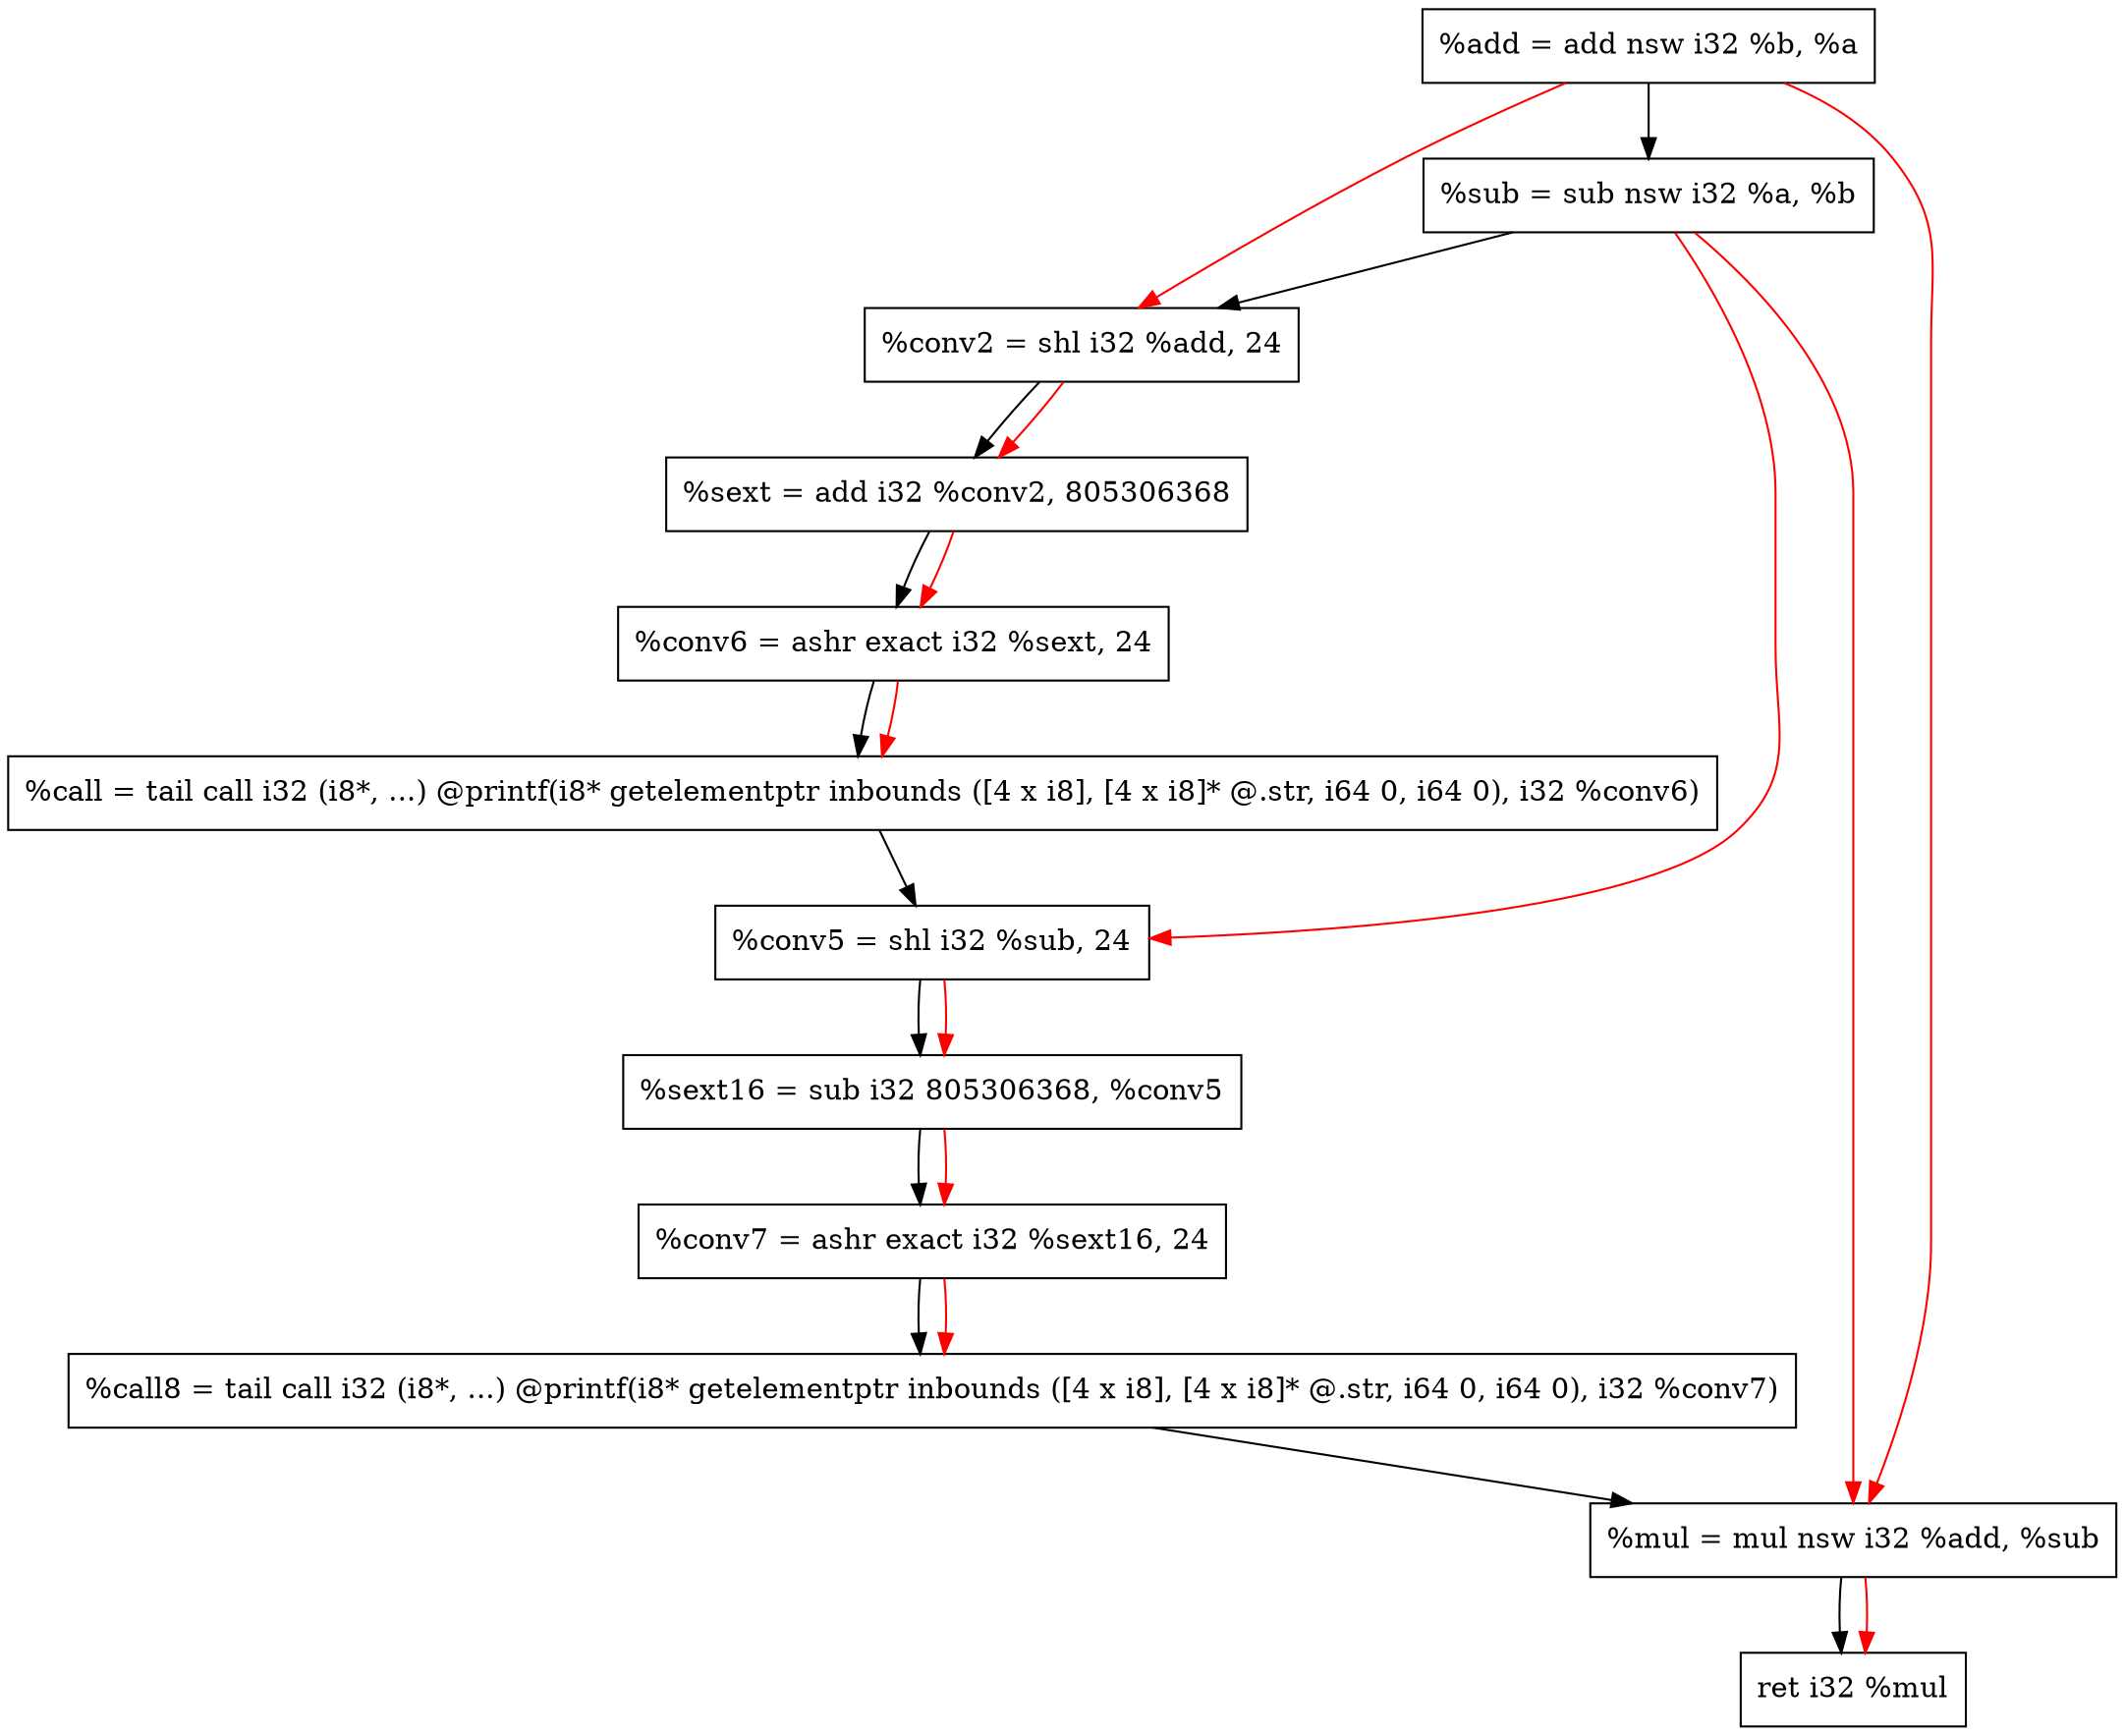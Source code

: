digraph "CDFG for'func' function" {
	Node0x55e56e9be0f0[shape=record, label="  %add = add nsw i32 %b, %a"];
	Node0x55e56e9be160[shape=record, label="  %sub = sub nsw i32 %a, %b"];
	Node0x55e56e9be830[shape=record, label="  %conv2 = shl i32 %add, 24"];
	Node0x55e56e9be8f0[shape=record, label="  %sext = add i32 %conv2, 805306368"];
	Node0x55e56e9be980[shape=record, label="  %conv6 = ashr exact i32 %sext, 24"];
	Node0x55e56e9bed38[shape=record, label="  %call = tail call i32 (i8*, ...) @printf(i8* getelementptr inbounds ([4 x i8], [4 x i8]* @.str, i64 0, i64 0), i32 %conv6)"];
	Node0x55e56e9bee30[shape=record, label="  %conv5 = shl i32 %sub, 24"];
	Node0x55e56e9beec0[shape=record, label="  %sext16 = sub i32 805306368, %conv5"];
	Node0x55e56e9bef50[shape=record, label="  %conv7 = ashr exact i32 %sext16, 24"];
	Node0x55e56e9bf018[shape=record, label="  %call8 = tail call i32 (i8*, ...) @printf(i8* getelementptr inbounds ([4 x i8], [4 x i8]* @.str, i64 0, i64 0), i32 %conv7)"];
	Node0x55e56e9bf290[shape=record, label="  %mul = mul nsw i32 %add, %sub"];
	Node0x55e56e9bf308[shape=record, label="  ret i32 %mul"];
	Node0x55e56e9be0f0 -> Node0x55e56e9be160
	Node0x55e56e9be160 -> Node0x55e56e9be830
	Node0x55e56e9be830 -> Node0x55e56e9be8f0
	Node0x55e56e9be8f0 -> Node0x55e56e9be980
	Node0x55e56e9be980 -> Node0x55e56e9bed38
	Node0x55e56e9bed38 -> Node0x55e56e9bee30
	Node0x55e56e9bee30 -> Node0x55e56e9beec0
	Node0x55e56e9beec0 -> Node0x55e56e9bef50
	Node0x55e56e9bef50 -> Node0x55e56e9bf018
	Node0x55e56e9bf018 -> Node0x55e56e9bf290
	Node0x55e56e9bf290 -> Node0x55e56e9bf308
edge [color=red]
	Node0x55e56e9be0f0 -> Node0x55e56e9be830
	Node0x55e56e9be830 -> Node0x55e56e9be8f0
	Node0x55e56e9be8f0 -> Node0x55e56e9be980
	Node0x55e56e9be980 -> Node0x55e56e9bed38
	Node0x55e56e9be160 -> Node0x55e56e9bee30
	Node0x55e56e9bee30 -> Node0x55e56e9beec0
	Node0x55e56e9beec0 -> Node0x55e56e9bef50
	Node0x55e56e9bef50 -> Node0x55e56e9bf018
	Node0x55e56e9be0f0 -> Node0x55e56e9bf290
	Node0x55e56e9be160 -> Node0x55e56e9bf290
	Node0x55e56e9bf290 -> Node0x55e56e9bf308
}
